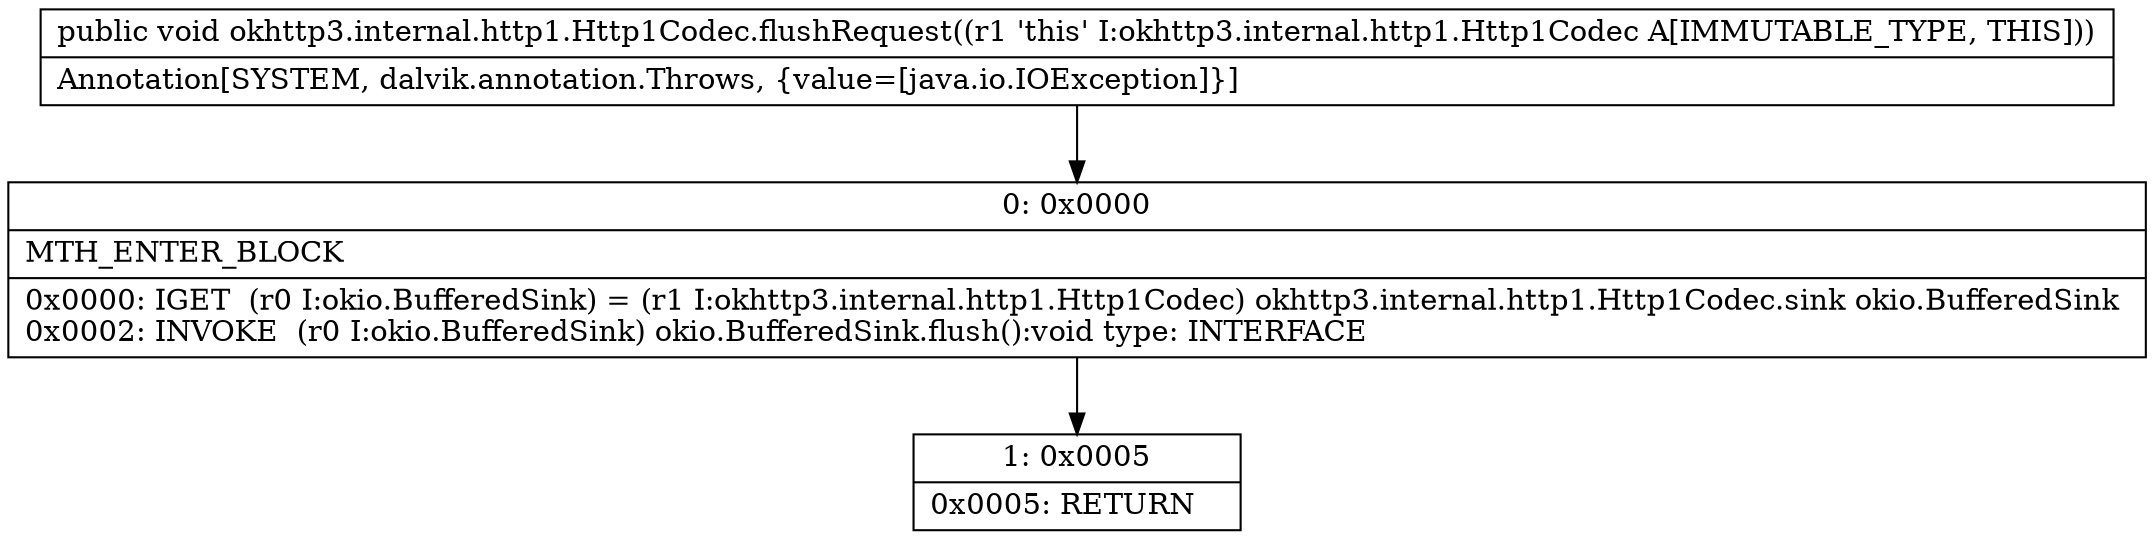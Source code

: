 digraph "CFG forokhttp3.internal.http1.Http1Codec.flushRequest()V" {
Node_0 [shape=record,label="{0\:\ 0x0000|MTH_ENTER_BLOCK\l|0x0000: IGET  (r0 I:okio.BufferedSink) = (r1 I:okhttp3.internal.http1.Http1Codec) okhttp3.internal.http1.Http1Codec.sink okio.BufferedSink \l0x0002: INVOKE  (r0 I:okio.BufferedSink) okio.BufferedSink.flush():void type: INTERFACE \l}"];
Node_1 [shape=record,label="{1\:\ 0x0005|0x0005: RETURN   \l}"];
MethodNode[shape=record,label="{public void okhttp3.internal.http1.Http1Codec.flushRequest((r1 'this' I:okhttp3.internal.http1.Http1Codec A[IMMUTABLE_TYPE, THIS]))  | Annotation[SYSTEM, dalvik.annotation.Throws, \{value=[java.io.IOException]\}]\l}"];
MethodNode -> Node_0;
Node_0 -> Node_1;
}

